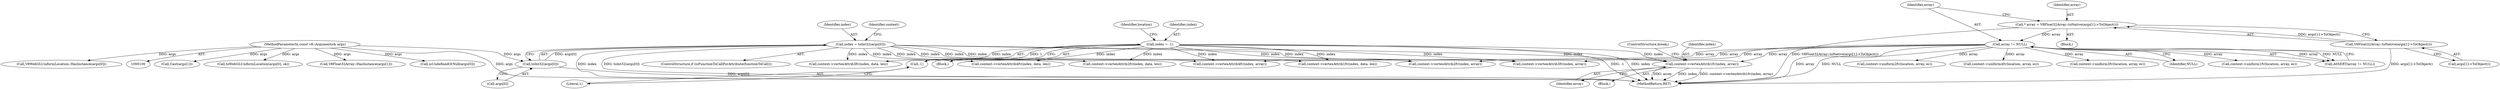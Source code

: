 digraph "0_Chrome_e9372a1bfd3588a80fcf49aa07321f0971dd6091_64@pointer" {
"1000213" [label="(Call,context->vertexAttrib1fv(index, array))"];
"1000126" [label="(Call,index = toInt32(args[0]))"];
"1000128" [label="(Call,toInt32(args[0]))"];
"1000101" [label="(MethodParameterIn,const v8::Arguments& args)"];
"1000115" [label="(Call,index = -1)"];
"1000117" [label="(Call,-1)"];
"1000178" [label="(Call,array != NULL)"];
"1000173" [label="(Call,* array = V8Float32Array::toNative(args[1]->ToObject()))"];
"1000175" [label="(Call,V8Float32Array::toNative(args[1]->ToObject()))"];
"1000214" [label="(Identifier,index)"];
"1000218" [label="(Call,context->vertexAttrib2fv(index, array))"];
"1000322" [label="(Call,context->vertexAttrib3fv(index, data, len))"];
"1000118" [label="(Literal,1)"];
"1000213" [label="(Call,context->vertexAttrib1fv(index, array))"];
"1000175" [label="(Call,V8Float32Array::toNative(args[1]->ToObject()))"];
"1000129" [label="(Call,args[0])"];
"1000251" [label="(Call,Cast(args[1]))"];
"1000310" [label="(Call,context->vertexAttrib1fv(index, data, len))"];
"1000207" [label="(Call,context->uniform4fv(location, array, ec))"];
"1000163" [label="(Identifier,context)"];
"1000216" [label="(ControlStructure,break;)"];
"1000345" [label="(MethodReturn,RET)"];
"1000328" [label="(Call,context->vertexAttrib4fv(index, data, len))"];
"1000156" [label="(Call,toWebGLUniformLocation(args[0], ok))"];
"1000167" [label="(Call,V8Float32Array::HasInstance(args[1]))"];
"1000201" [label="(Call,context->uniform3fv(location, array, ec))"];
"1000103" [label="(Block,)"];
"1000180" [label="(Identifier,NULL)"];
"1000171" [label="(Block,)"];
"1000115" [label="(Call,index = -1)"];
"1000173" [label="(Call,* array = V8Float32Array::toNative(args[1]->ToObject()))"];
"1000189" [label="(Call,context->uniform1fv(location, array, ec))"];
"1000126" [label="(Call,index = toInt32(args[0]))"];
"1000117" [label="(Call,-1)"];
"1000141" [label="(Call,isUndefinedOrNull(args[0]))"];
"1000174" [label="(Identifier,array)"];
"1000176" [label="(Call,args[1]->ToObject())"];
"1000215" [label="(Identifier,array)"];
"1000123" [label="(ControlStructure,if (isFunctionToCallForAttribute(functionToCall)))"];
"1000128" [label="(Call,toInt32(args[0]))"];
"1000116" [label="(Identifier,index)"];
"1000228" [label="(Call,context->vertexAttrib4fv(index, array))"];
"1000187" [label="(Block,)"];
"1000223" [label="(Call,context->vertexAttrib3fv(index, array))"];
"1000178" [label="(Call,array != NULL)"];
"1000177" [label="(Call,ASSERT(array != NULL))"];
"1000127" [label="(Identifier,index)"];
"1000121" [label="(Identifier,location)"];
"1000179" [label="(Identifier,array)"];
"1000195" [label="(Call,context->uniform2fv(location, array, ec))"];
"1000146" [label="(Call,V8WebGLUniformLocation::HasInstance(args[0]))"];
"1000101" [label="(MethodParameterIn,const v8::Arguments& args)"];
"1000316" [label="(Call,context->vertexAttrib2fv(index, data, len))"];
"1000213" -> "1000187"  [label="AST: "];
"1000213" -> "1000215"  [label="CFG: "];
"1000214" -> "1000213"  [label="AST: "];
"1000215" -> "1000213"  [label="AST: "];
"1000216" -> "1000213"  [label="CFG: "];
"1000213" -> "1000345"  [label="DDG: index"];
"1000213" -> "1000345"  [label="DDG: context->vertexAttrib1fv(index, array)"];
"1000213" -> "1000345"  [label="DDG: array"];
"1000126" -> "1000213"  [label="DDG: index"];
"1000115" -> "1000213"  [label="DDG: index"];
"1000178" -> "1000213"  [label="DDG: array"];
"1000126" -> "1000123"  [label="AST: "];
"1000126" -> "1000128"  [label="CFG: "];
"1000127" -> "1000126"  [label="AST: "];
"1000128" -> "1000126"  [label="AST: "];
"1000163" -> "1000126"  [label="CFG: "];
"1000126" -> "1000345"  [label="DDG: index"];
"1000126" -> "1000345"  [label="DDG: toInt32(args[0])"];
"1000128" -> "1000126"  [label="DDG: args[0]"];
"1000126" -> "1000218"  [label="DDG: index"];
"1000126" -> "1000223"  [label="DDG: index"];
"1000126" -> "1000228"  [label="DDG: index"];
"1000126" -> "1000310"  [label="DDG: index"];
"1000126" -> "1000316"  [label="DDG: index"];
"1000126" -> "1000322"  [label="DDG: index"];
"1000126" -> "1000328"  [label="DDG: index"];
"1000128" -> "1000129"  [label="CFG: "];
"1000129" -> "1000128"  [label="AST: "];
"1000128" -> "1000345"  [label="DDG: args[0]"];
"1000101" -> "1000128"  [label="DDG: args"];
"1000101" -> "1000100"  [label="AST: "];
"1000101" -> "1000345"  [label="DDG: args"];
"1000101" -> "1000141"  [label="DDG: args"];
"1000101" -> "1000146"  [label="DDG: args"];
"1000101" -> "1000156"  [label="DDG: args"];
"1000101" -> "1000167"  [label="DDG: args"];
"1000101" -> "1000251"  [label="DDG: args"];
"1000115" -> "1000103"  [label="AST: "];
"1000115" -> "1000117"  [label="CFG: "];
"1000116" -> "1000115"  [label="AST: "];
"1000117" -> "1000115"  [label="AST: "];
"1000121" -> "1000115"  [label="CFG: "];
"1000115" -> "1000345"  [label="DDG: -1"];
"1000115" -> "1000345"  [label="DDG: index"];
"1000117" -> "1000115"  [label="DDG: 1"];
"1000115" -> "1000218"  [label="DDG: index"];
"1000115" -> "1000223"  [label="DDG: index"];
"1000115" -> "1000228"  [label="DDG: index"];
"1000115" -> "1000310"  [label="DDG: index"];
"1000115" -> "1000316"  [label="DDG: index"];
"1000115" -> "1000322"  [label="DDG: index"];
"1000115" -> "1000328"  [label="DDG: index"];
"1000117" -> "1000118"  [label="CFG: "];
"1000118" -> "1000117"  [label="AST: "];
"1000178" -> "1000177"  [label="AST: "];
"1000178" -> "1000180"  [label="CFG: "];
"1000179" -> "1000178"  [label="AST: "];
"1000180" -> "1000178"  [label="AST: "];
"1000177" -> "1000178"  [label="CFG: "];
"1000178" -> "1000345"  [label="DDG: array"];
"1000178" -> "1000345"  [label="DDG: NULL"];
"1000178" -> "1000177"  [label="DDG: array"];
"1000178" -> "1000177"  [label="DDG: NULL"];
"1000173" -> "1000178"  [label="DDG: array"];
"1000178" -> "1000189"  [label="DDG: array"];
"1000178" -> "1000195"  [label="DDG: array"];
"1000178" -> "1000201"  [label="DDG: array"];
"1000178" -> "1000207"  [label="DDG: array"];
"1000178" -> "1000218"  [label="DDG: array"];
"1000178" -> "1000223"  [label="DDG: array"];
"1000178" -> "1000228"  [label="DDG: array"];
"1000173" -> "1000171"  [label="AST: "];
"1000173" -> "1000175"  [label="CFG: "];
"1000174" -> "1000173"  [label="AST: "];
"1000175" -> "1000173"  [label="AST: "];
"1000179" -> "1000173"  [label="CFG: "];
"1000173" -> "1000345"  [label="DDG: V8Float32Array::toNative(args[1]->ToObject())"];
"1000175" -> "1000173"  [label="DDG: args[1]->ToObject()"];
"1000175" -> "1000176"  [label="CFG: "];
"1000176" -> "1000175"  [label="AST: "];
"1000175" -> "1000345"  [label="DDG: args[1]->ToObject()"];
}
